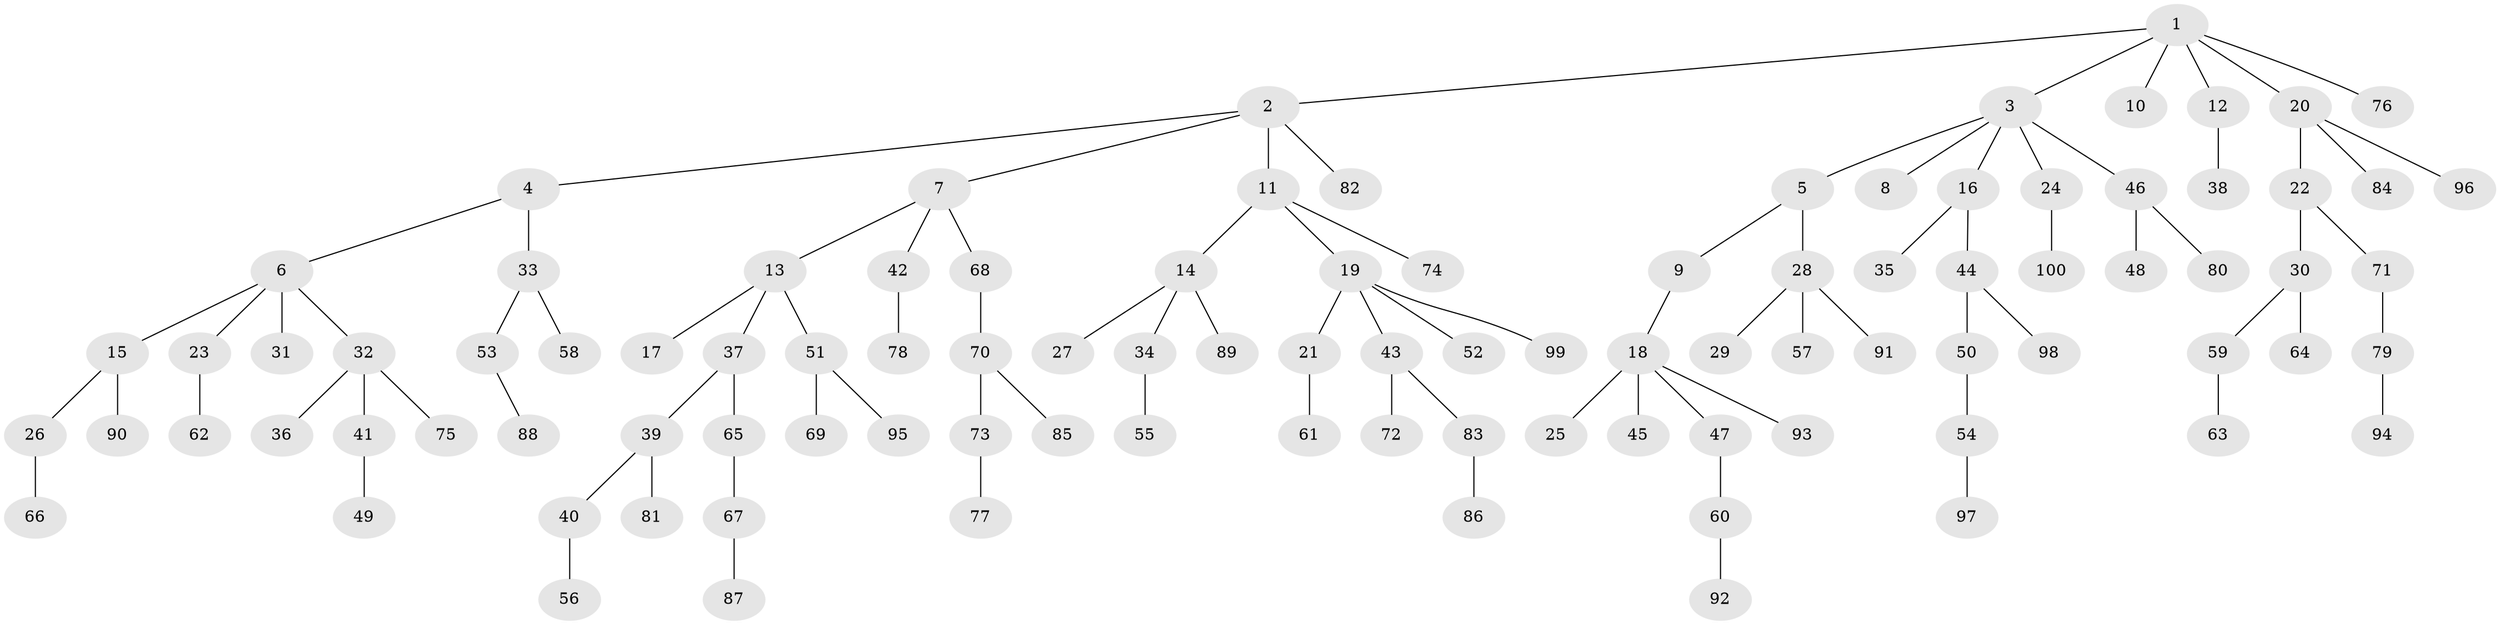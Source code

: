 // coarse degree distribution, {8: 0.014285714285714285, 5: 0.02857142857142857, 6: 0.02857142857142857, 3: 0.14285714285714285, 4: 0.04285714285714286, 1: 0.6142857142857143, 7: 0.014285714285714285, 2: 0.11428571428571428}
// Generated by graph-tools (version 1.1) at 2025/24/03/03/25 07:24:06]
// undirected, 100 vertices, 99 edges
graph export_dot {
graph [start="1"]
  node [color=gray90,style=filled];
  1;
  2;
  3;
  4;
  5;
  6;
  7;
  8;
  9;
  10;
  11;
  12;
  13;
  14;
  15;
  16;
  17;
  18;
  19;
  20;
  21;
  22;
  23;
  24;
  25;
  26;
  27;
  28;
  29;
  30;
  31;
  32;
  33;
  34;
  35;
  36;
  37;
  38;
  39;
  40;
  41;
  42;
  43;
  44;
  45;
  46;
  47;
  48;
  49;
  50;
  51;
  52;
  53;
  54;
  55;
  56;
  57;
  58;
  59;
  60;
  61;
  62;
  63;
  64;
  65;
  66;
  67;
  68;
  69;
  70;
  71;
  72;
  73;
  74;
  75;
  76;
  77;
  78;
  79;
  80;
  81;
  82;
  83;
  84;
  85;
  86;
  87;
  88;
  89;
  90;
  91;
  92;
  93;
  94;
  95;
  96;
  97;
  98;
  99;
  100;
  1 -- 2;
  1 -- 3;
  1 -- 10;
  1 -- 12;
  1 -- 20;
  1 -- 76;
  2 -- 4;
  2 -- 7;
  2 -- 11;
  2 -- 82;
  3 -- 5;
  3 -- 8;
  3 -- 16;
  3 -- 24;
  3 -- 46;
  4 -- 6;
  4 -- 33;
  5 -- 9;
  5 -- 28;
  6 -- 15;
  6 -- 23;
  6 -- 31;
  6 -- 32;
  7 -- 13;
  7 -- 42;
  7 -- 68;
  9 -- 18;
  11 -- 14;
  11 -- 19;
  11 -- 74;
  12 -- 38;
  13 -- 17;
  13 -- 37;
  13 -- 51;
  14 -- 27;
  14 -- 34;
  14 -- 89;
  15 -- 26;
  15 -- 90;
  16 -- 35;
  16 -- 44;
  18 -- 25;
  18 -- 45;
  18 -- 47;
  18 -- 93;
  19 -- 21;
  19 -- 43;
  19 -- 52;
  19 -- 99;
  20 -- 22;
  20 -- 84;
  20 -- 96;
  21 -- 61;
  22 -- 30;
  22 -- 71;
  23 -- 62;
  24 -- 100;
  26 -- 66;
  28 -- 29;
  28 -- 57;
  28 -- 91;
  30 -- 59;
  30 -- 64;
  32 -- 36;
  32 -- 41;
  32 -- 75;
  33 -- 53;
  33 -- 58;
  34 -- 55;
  37 -- 39;
  37 -- 65;
  39 -- 40;
  39 -- 81;
  40 -- 56;
  41 -- 49;
  42 -- 78;
  43 -- 72;
  43 -- 83;
  44 -- 50;
  44 -- 98;
  46 -- 48;
  46 -- 80;
  47 -- 60;
  50 -- 54;
  51 -- 69;
  51 -- 95;
  53 -- 88;
  54 -- 97;
  59 -- 63;
  60 -- 92;
  65 -- 67;
  67 -- 87;
  68 -- 70;
  70 -- 73;
  70 -- 85;
  71 -- 79;
  73 -- 77;
  79 -- 94;
  83 -- 86;
}
